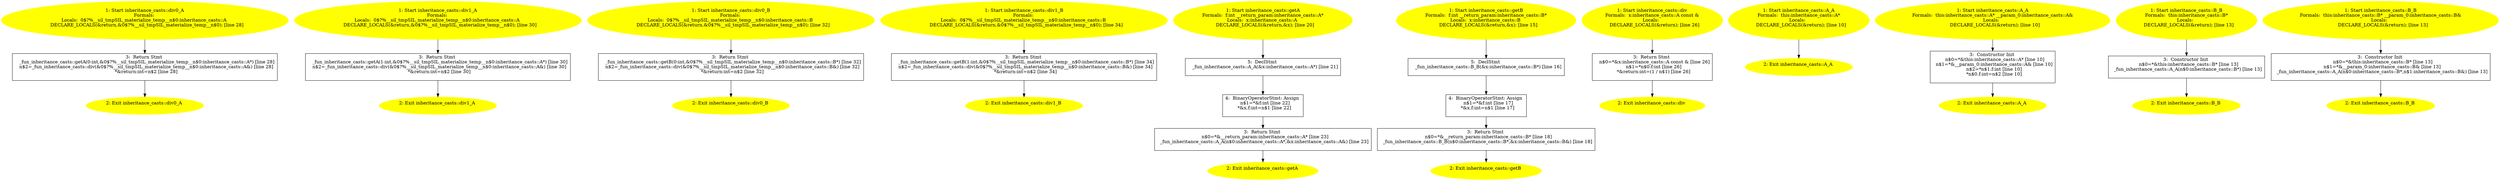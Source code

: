 /* @generated */
digraph iCFG {
"div0_A#inheritance_casts#7658516495554603699.e5c3e3413f6eac12dda7dd76db597c34_1" [label="1: Start inheritance_casts::div0_A\nFormals: \nLocals:  0$?%__sil_tmpSIL_materialize_temp__n$0:inheritance_casts::A \n   DECLARE_LOCALS(&return,&0$?%__sil_tmpSIL_materialize_temp__n$0); [line 28]\n " color=yellow style=filled]
	

	 "div0_A#inheritance_casts#7658516495554603699.e5c3e3413f6eac12dda7dd76db597c34_1" -> "div0_A#inheritance_casts#7658516495554603699.e5c3e3413f6eac12dda7dd76db597c34_3" ;
"div0_A#inheritance_casts#7658516495554603699.e5c3e3413f6eac12dda7dd76db597c34_2" [label="2: Exit inheritance_casts::div0_A \n  " color=yellow style=filled]
	

"div0_A#inheritance_casts#7658516495554603699.e5c3e3413f6eac12dda7dd76db597c34_3" [label="3:  Return Stmt \n   _fun_inheritance_casts::getA(0:int,&0$?%__sil_tmpSIL_materialize_temp__n$0:inheritance_casts::A*) [line 28]\n  n$2=_fun_inheritance_casts::div(&0$?%__sil_tmpSIL_materialize_temp__n$0:inheritance_casts::A&) [line 28]\n  *&return:int=n$2 [line 28]\n " shape="box"]
	

	 "div0_A#inheritance_casts#7658516495554603699.e5c3e3413f6eac12dda7dd76db597c34_3" -> "div0_A#inheritance_casts#7658516495554603699.e5c3e3413f6eac12dda7dd76db597c34_2" ;
"div1_A#inheritance_casts#14706027417800210732.96d94ec773e2890c763d57de8a52982b_1" [label="1: Start inheritance_casts::div1_A\nFormals: \nLocals:  0$?%__sil_tmpSIL_materialize_temp__n$0:inheritance_casts::A \n   DECLARE_LOCALS(&return,&0$?%__sil_tmpSIL_materialize_temp__n$0); [line 30]\n " color=yellow style=filled]
	

	 "div1_A#inheritance_casts#14706027417800210732.96d94ec773e2890c763d57de8a52982b_1" -> "div1_A#inheritance_casts#14706027417800210732.96d94ec773e2890c763d57de8a52982b_3" ;
"div1_A#inheritance_casts#14706027417800210732.96d94ec773e2890c763d57de8a52982b_2" [label="2: Exit inheritance_casts::div1_A \n  " color=yellow style=filled]
	

"div1_A#inheritance_casts#14706027417800210732.96d94ec773e2890c763d57de8a52982b_3" [label="3:  Return Stmt \n   _fun_inheritance_casts::getA(1:int,&0$?%__sil_tmpSIL_materialize_temp__n$0:inheritance_casts::A*) [line 30]\n  n$2=_fun_inheritance_casts::div(&0$?%__sil_tmpSIL_materialize_temp__n$0:inheritance_casts::A&) [line 30]\n  *&return:int=n$2 [line 30]\n " shape="box"]
	

	 "div1_A#inheritance_casts#14706027417800210732.96d94ec773e2890c763d57de8a52982b_3" -> "div1_A#inheritance_casts#14706027417800210732.96d94ec773e2890c763d57de8a52982b_2" ;
"div0_B#inheritance_casts#9651791439006644302.4d2c177357a796fa9b436df4f92f3de8_1" [label="1: Start inheritance_casts::div0_B\nFormals: \nLocals:  0$?%__sil_tmpSIL_materialize_temp__n$0:inheritance_casts::B \n   DECLARE_LOCALS(&return,&0$?%__sil_tmpSIL_materialize_temp__n$0); [line 32]\n " color=yellow style=filled]
	

	 "div0_B#inheritance_casts#9651791439006644302.4d2c177357a796fa9b436df4f92f3de8_1" -> "div0_B#inheritance_casts#9651791439006644302.4d2c177357a796fa9b436df4f92f3de8_3" ;
"div0_B#inheritance_casts#9651791439006644302.4d2c177357a796fa9b436df4f92f3de8_2" [label="2: Exit inheritance_casts::div0_B \n  " color=yellow style=filled]
	

"div0_B#inheritance_casts#9651791439006644302.4d2c177357a796fa9b436df4f92f3de8_3" [label="3:  Return Stmt \n   _fun_inheritance_casts::getB(0:int,&0$?%__sil_tmpSIL_materialize_temp__n$0:inheritance_casts::B*) [line 32]\n  n$2=_fun_inheritance_casts::div(&0$?%__sil_tmpSIL_materialize_temp__n$0:inheritance_casts::B&) [line 32]\n  *&return:int=n$2 [line 32]\n " shape="box"]
	

	 "div0_B#inheritance_casts#9651791439006644302.4d2c177357a796fa9b436df4f92f3de8_3" -> "div0_B#inheritance_casts#9651791439006644302.4d2c177357a796fa9b436df4f92f3de8_2" ;
"div1_B#inheritance_casts#15202051198007397773.6fa30ed113dcaca42095f52f33fb0c86_1" [label="1: Start inheritance_casts::div1_B\nFormals: \nLocals:  0$?%__sil_tmpSIL_materialize_temp__n$0:inheritance_casts::B \n   DECLARE_LOCALS(&return,&0$?%__sil_tmpSIL_materialize_temp__n$0); [line 34]\n " color=yellow style=filled]
	

	 "div1_B#inheritance_casts#15202051198007397773.6fa30ed113dcaca42095f52f33fb0c86_1" -> "div1_B#inheritance_casts#15202051198007397773.6fa30ed113dcaca42095f52f33fb0c86_3" ;
"div1_B#inheritance_casts#15202051198007397773.6fa30ed113dcaca42095f52f33fb0c86_2" [label="2: Exit inheritance_casts::div1_B \n  " color=yellow style=filled]
	

"div1_B#inheritance_casts#15202051198007397773.6fa30ed113dcaca42095f52f33fb0c86_3" [label="3:  Return Stmt \n   _fun_inheritance_casts::getB(1:int,&0$?%__sil_tmpSIL_materialize_temp__n$0:inheritance_casts::B*) [line 34]\n  n$2=_fun_inheritance_casts::div(&0$?%__sil_tmpSIL_materialize_temp__n$0:inheritance_casts::B&) [line 34]\n  *&return:int=n$2 [line 34]\n " shape="box"]
	

	 "div1_B#inheritance_casts#15202051198007397773.6fa30ed113dcaca42095f52f33fb0c86_3" -> "div1_B#inheritance_casts#15202051198007397773.6fa30ed113dcaca42095f52f33fb0c86_2" ;
"getA#inheritance_casts#5702196550029280494.a31441c26ae3c842bca5b13c0e4f700e_1" [label="1: Start inheritance_casts::getA\nFormals:  f:int __return_param:inheritance_casts::A*\nLocals:  x:inheritance_casts::A \n   DECLARE_LOCALS(&return,&x); [line 20]\n " color=yellow style=filled]
	

	 "getA#inheritance_casts#5702196550029280494.a31441c26ae3c842bca5b13c0e4f700e_1" -> "getA#inheritance_casts#5702196550029280494.a31441c26ae3c842bca5b13c0e4f700e_5" ;
"getA#inheritance_casts#5702196550029280494.a31441c26ae3c842bca5b13c0e4f700e_2" [label="2: Exit inheritance_casts::getA \n  " color=yellow style=filled]
	

"getA#inheritance_casts#5702196550029280494.a31441c26ae3c842bca5b13c0e4f700e_3" [label="3:  Return Stmt \n   n$0=*&__return_param:inheritance_casts::A* [line 23]\n  _fun_inheritance_casts::A_A(n$0:inheritance_casts::A*,&x:inheritance_casts::A&) [line 23]\n " shape="box"]
	

	 "getA#inheritance_casts#5702196550029280494.a31441c26ae3c842bca5b13c0e4f700e_3" -> "getA#inheritance_casts#5702196550029280494.a31441c26ae3c842bca5b13c0e4f700e_2" ;
"getA#inheritance_casts#5702196550029280494.a31441c26ae3c842bca5b13c0e4f700e_4" [label="4:  BinaryOperatorStmt: Assign \n   n$1=*&f:int [line 22]\n  *&x.f:int=n$1 [line 22]\n " shape="box"]
	

	 "getA#inheritance_casts#5702196550029280494.a31441c26ae3c842bca5b13c0e4f700e_4" -> "getA#inheritance_casts#5702196550029280494.a31441c26ae3c842bca5b13c0e4f700e_3" ;
"getA#inheritance_casts#5702196550029280494.a31441c26ae3c842bca5b13c0e4f700e_5" [label="5:  DeclStmt \n   _fun_inheritance_casts::A_A(&x:inheritance_casts::A*) [line 21]\n " shape="box"]
	

	 "getA#inheritance_casts#5702196550029280494.a31441c26ae3c842bca5b13c0e4f700e_5" -> "getA#inheritance_casts#5702196550029280494.a31441c26ae3c842bca5b13c0e4f700e_4" ;
"getB#inheritance_casts#7572693428029732371.2a52889292973e0a59e81bc3aa93b9cd_1" [label="1: Start inheritance_casts::getB\nFormals:  f:int __return_param:inheritance_casts::B*\nLocals:  x:inheritance_casts::B \n   DECLARE_LOCALS(&return,&x); [line 15]\n " color=yellow style=filled]
	

	 "getB#inheritance_casts#7572693428029732371.2a52889292973e0a59e81bc3aa93b9cd_1" -> "getB#inheritance_casts#7572693428029732371.2a52889292973e0a59e81bc3aa93b9cd_5" ;
"getB#inheritance_casts#7572693428029732371.2a52889292973e0a59e81bc3aa93b9cd_2" [label="2: Exit inheritance_casts::getB \n  " color=yellow style=filled]
	

"getB#inheritance_casts#7572693428029732371.2a52889292973e0a59e81bc3aa93b9cd_3" [label="3:  Return Stmt \n   n$0=*&__return_param:inheritance_casts::B* [line 18]\n  _fun_inheritance_casts::B_B(n$0:inheritance_casts::B*,&x:inheritance_casts::B&) [line 18]\n " shape="box"]
	

	 "getB#inheritance_casts#7572693428029732371.2a52889292973e0a59e81bc3aa93b9cd_3" -> "getB#inheritance_casts#7572693428029732371.2a52889292973e0a59e81bc3aa93b9cd_2" ;
"getB#inheritance_casts#7572693428029732371.2a52889292973e0a59e81bc3aa93b9cd_4" [label="4:  BinaryOperatorStmt: Assign \n   n$1=*&f:int [line 17]\n  *&x.f:int=n$1 [line 17]\n " shape="box"]
	

	 "getB#inheritance_casts#7572693428029732371.2a52889292973e0a59e81bc3aa93b9cd_4" -> "getB#inheritance_casts#7572693428029732371.2a52889292973e0a59e81bc3aa93b9cd_3" ;
"getB#inheritance_casts#7572693428029732371.2a52889292973e0a59e81bc3aa93b9cd_5" [label="5:  DeclStmt \n   _fun_inheritance_casts::B_B(&x:inheritance_casts::B*) [line 16]\n " shape="box"]
	

	 "getB#inheritance_casts#7572693428029732371.2a52889292973e0a59e81bc3aa93b9cd_5" -> "getB#inheritance_casts#7572693428029732371.2a52889292973e0a59e81bc3aa93b9cd_4" ;
"div#inheritance_casts#6922777222181710886.49c2c177ef4708a5a378ab243af3c697_1" [label="1: Start inheritance_casts::div\nFormals:  x:inheritance_casts::A const &\nLocals:  \n   DECLARE_LOCALS(&return); [line 26]\n " color=yellow style=filled]
	

	 "div#inheritance_casts#6922777222181710886.49c2c177ef4708a5a378ab243af3c697_1" -> "div#inheritance_casts#6922777222181710886.49c2c177ef4708a5a378ab243af3c697_3" ;
"div#inheritance_casts#6922777222181710886.49c2c177ef4708a5a378ab243af3c697_2" [label="2: Exit inheritance_casts::div \n  " color=yellow style=filled]
	

"div#inheritance_casts#6922777222181710886.49c2c177ef4708a5a378ab243af3c697_3" [label="3:  Return Stmt \n   n$0=*&x:inheritance_casts::A const & [line 26]\n  n$1=*n$0.f:int [line 26]\n  *&return:int=(1 / n$1) [line 26]\n " shape="box"]
	

	 "div#inheritance_casts#6922777222181710886.49c2c177ef4708a5a378ab243af3c697_3" -> "div#inheritance_casts#6922777222181710886.49c2c177ef4708a5a378ab243af3c697_2" ;
"A#A#inheritance_casts#{6737151014147281904}.09f433918891d7b3e607a370cf5bfca4_1" [label="1: Start inheritance_casts::A_A\nFormals:  this:inheritance_casts::A*\nLocals:  \n   DECLARE_LOCALS(&return); [line 10]\n " color=yellow style=filled]
	

	 "A#A#inheritance_casts#{6737151014147281904}.09f433918891d7b3e607a370cf5bfca4_1" -> "A#A#inheritance_casts#{6737151014147281904}.09f433918891d7b3e607a370cf5bfca4_2" ;
"A#A#inheritance_casts#{6737151014147281904}.09f433918891d7b3e607a370cf5bfca4_2" [label="2: Exit inheritance_casts::A_A \n  " color=yellow style=filled]
	

"A#A#inheritance_casts#{10902709585585133973|constexpr}.68880ef701101d56bd12eca3d63ad60a_1" [label="1: Start inheritance_casts::A_A\nFormals:  this:inheritance_casts::A* __param_0:inheritance_casts::A&\nLocals:  \n   DECLARE_LOCALS(&return); [line 10]\n " color=yellow style=filled]
	

	 "A#A#inheritance_casts#{10902709585585133973|constexpr}.68880ef701101d56bd12eca3d63ad60a_1" -> "A#A#inheritance_casts#{10902709585585133973|constexpr}.68880ef701101d56bd12eca3d63ad60a_3" ;
"A#A#inheritance_casts#{10902709585585133973|constexpr}.68880ef701101d56bd12eca3d63ad60a_2" [label="2: Exit inheritance_casts::A_A \n  " color=yellow style=filled]
	

"A#A#inheritance_casts#{10902709585585133973|constexpr}.68880ef701101d56bd12eca3d63ad60a_3" [label="3:  Constructor Init \n   n$0=*&this:inheritance_casts::A* [line 10]\n  n$1=*&__param_0:inheritance_casts::A& [line 10]\n  n$2=*n$1.f:int [line 10]\n  *n$0.f:int=n$2 [line 10]\n " shape="box"]
	

	 "A#A#inheritance_casts#{10902709585585133973|constexpr}.68880ef701101d56bd12eca3d63ad60a_3" -> "A#A#inheritance_casts#{10902709585585133973|constexpr}.68880ef701101d56bd12eca3d63ad60a_2" ;
"B#B#inheritance_casts#{9678838365339542453}.8b569e08272bb08f8843c357c8546f65_1" [label="1: Start inheritance_casts::B_B\nFormals:  this:inheritance_casts::B*\nLocals:  \n   DECLARE_LOCALS(&return); [line 13]\n " color=yellow style=filled]
	

	 "B#B#inheritance_casts#{9678838365339542453}.8b569e08272bb08f8843c357c8546f65_1" -> "B#B#inheritance_casts#{9678838365339542453}.8b569e08272bb08f8843c357c8546f65_3" ;
"B#B#inheritance_casts#{9678838365339542453}.8b569e08272bb08f8843c357c8546f65_2" [label="2: Exit inheritance_casts::B_B \n  " color=yellow style=filled]
	

"B#B#inheritance_casts#{9678838365339542453}.8b569e08272bb08f8843c357c8546f65_3" [label="3:  Constructor Init \n   n$0=*&this:inheritance_casts::B* [line 13]\n  _fun_inheritance_casts::A_A(n$0:inheritance_casts::B*) [line 13]\n " shape="box"]
	

	 "B#B#inheritance_casts#{9678838365339542453}.8b569e08272bb08f8843c357c8546f65_3" -> "B#B#inheritance_casts#{9678838365339542453}.8b569e08272bb08f8843c357c8546f65_2" ;
"B#B#inheritance_casts#{757591507791864682|constexpr}.5bcf15d1bf21f1370c2f899ddef4b1c9_1" [label="1: Start inheritance_casts::B_B\nFormals:  this:inheritance_casts::B* __param_0:inheritance_casts::B&\nLocals:  \n   DECLARE_LOCALS(&return); [line 13]\n " color=yellow style=filled]
	

	 "B#B#inheritance_casts#{757591507791864682|constexpr}.5bcf15d1bf21f1370c2f899ddef4b1c9_1" -> "B#B#inheritance_casts#{757591507791864682|constexpr}.5bcf15d1bf21f1370c2f899ddef4b1c9_3" ;
"B#B#inheritance_casts#{757591507791864682|constexpr}.5bcf15d1bf21f1370c2f899ddef4b1c9_2" [label="2: Exit inheritance_casts::B_B \n  " color=yellow style=filled]
	

"B#B#inheritance_casts#{757591507791864682|constexpr}.5bcf15d1bf21f1370c2f899ddef4b1c9_3" [label="3:  Constructor Init \n   n$0=*&this:inheritance_casts::B* [line 13]\n  n$1=*&__param_0:inheritance_casts::B& [line 13]\n  _fun_inheritance_casts::A_A(n$0:inheritance_casts::B*,n$1:inheritance_casts::B&) [line 13]\n " shape="box"]
	

	 "B#B#inheritance_casts#{757591507791864682|constexpr}.5bcf15d1bf21f1370c2f899ddef4b1c9_3" -> "B#B#inheritance_casts#{757591507791864682|constexpr}.5bcf15d1bf21f1370c2f899ddef4b1c9_2" ;
}

